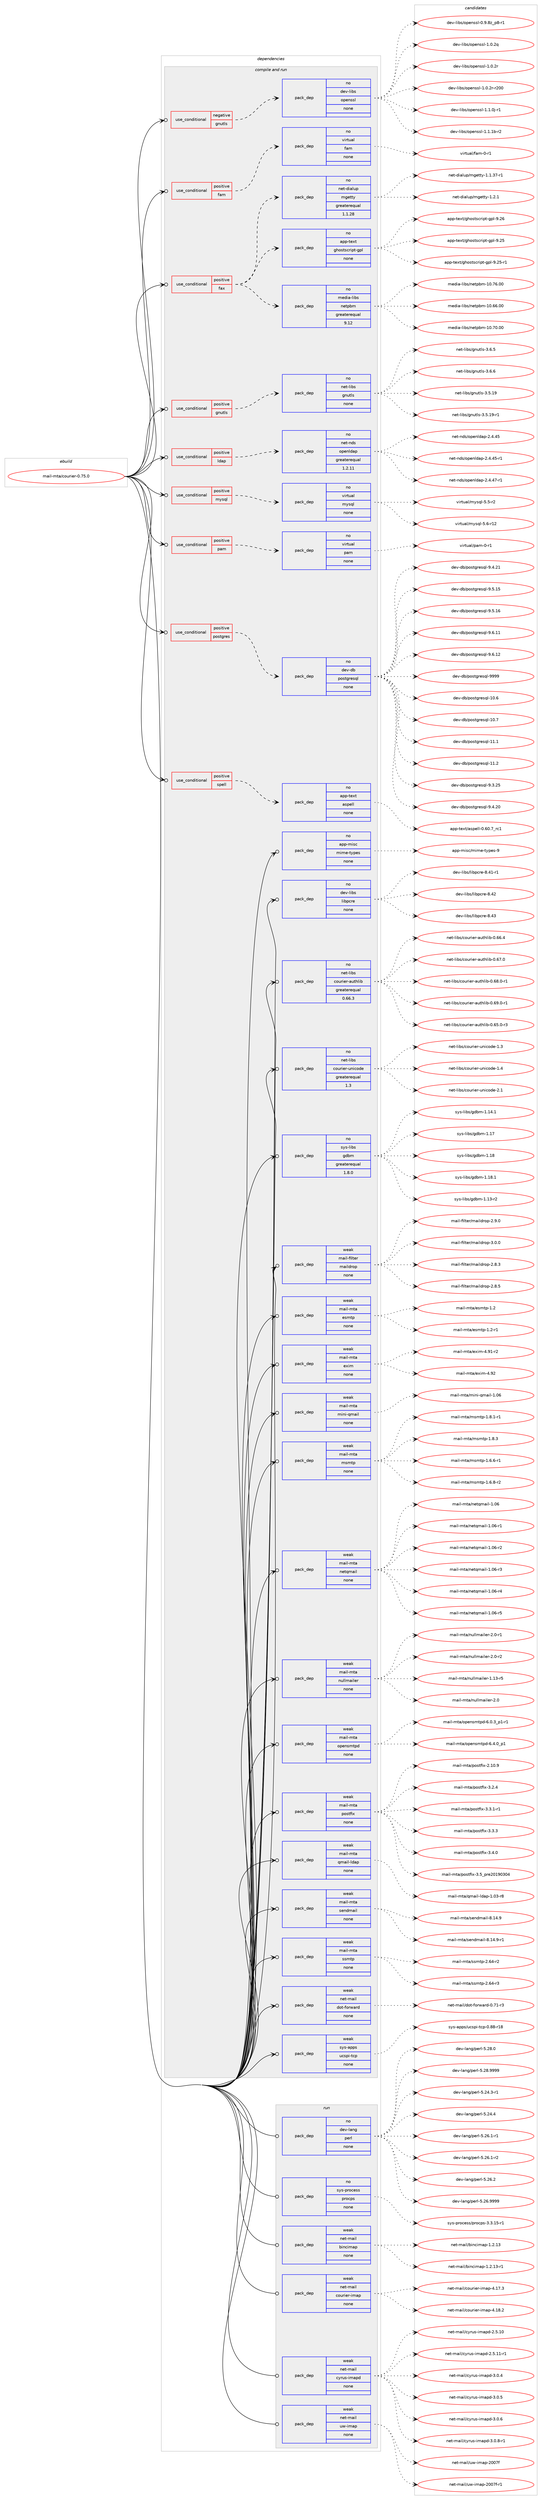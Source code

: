 digraph prolog {

# *************
# Graph options
# *************

newrank=true;
concentrate=true;
compound=true;
graph [rankdir=LR,fontname=Helvetica,fontsize=10,ranksep=1.5];#, ranksep=2.5, nodesep=0.2];
edge  [arrowhead=vee];
node  [fontname=Helvetica,fontsize=10];

# **********
# The ebuild
# **********

subgraph cluster_leftcol {
color=gray;
rank=same;
label=<<i>ebuild</i>>;
id [label="mail-mta/courier-0.75.0", color=red, width=4, href="../mail-mta/courier-0.75.0.svg"];
}

# ****************
# The dependencies
# ****************

subgraph cluster_midcol {
color=gray;
label=<<i>dependencies</i>>;
subgraph cluster_compile {
fillcolor="#eeeeee";
style=filled;
label=<<i>compile</i>>;
}
subgraph cluster_compileandrun {
fillcolor="#eeeeee";
style=filled;
label=<<i>compile and run</i>>;
subgraph cond431149 {
dependency1596479 [label=<<TABLE BORDER="0" CELLBORDER="1" CELLSPACING="0" CELLPADDING="4"><TR><TD ROWSPAN="3" CELLPADDING="10">use_conditional</TD></TR><TR><TD>negative</TD></TR><TR><TD>gnutls</TD></TR></TABLE>>, shape=none, color=red];
subgraph pack1140202 {
dependency1596480 [label=<<TABLE BORDER="0" CELLBORDER="1" CELLSPACING="0" CELLPADDING="4" WIDTH="220"><TR><TD ROWSPAN="6" CELLPADDING="30">pack_dep</TD></TR><TR><TD WIDTH="110">no</TD></TR><TR><TD>dev-libs</TD></TR><TR><TD>openssl</TD></TR><TR><TD>none</TD></TR><TR><TD></TD></TR></TABLE>>, shape=none, color=blue];
}
dependency1596479:e -> dependency1596480:w [weight=20,style="dashed",arrowhead="vee"];
}
id:e -> dependency1596479:w [weight=20,style="solid",arrowhead="odotvee"];
subgraph cond431150 {
dependency1596481 [label=<<TABLE BORDER="0" CELLBORDER="1" CELLSPACING="0" CELLPADDING="4"><TR><TD ROWSPAN="3" CELLPADDING="10">use_conditional</TD></TR><TR><TD>positive</TD></TR><TR><TD>fam</TD></TR></TABLE>>, shape=none, color=red];
subgraph pack1140203 {
dependency1596482 [label=<<TABLE BORDER="0" CELLBORDER="1" CELLSPACING="0" CELLPADDING="4" WIDTH="220"><TR><TD ROWSPAN="6" CELLPADDING="30">pack_dep</TD></TR><TR><TD WIDTH="110">no</TD></TR><TR><TD>virtual</TD></TR><TR><TD>fam</TD></TR><TR><TD>none</TD></TR><TR><TD></TD></TR></TABLE>>, shape=none, color=blue];
}
dependency1596481:e -> dependency1596482:w [weight=20,style="dashed",arrowhead="vee"];
}
id:e -> dependency1596481:w [weight=20,style="solid",arrowhead="odotvee"];
subgraph cond431151 {
dependency1596483 [label=<<TABLE BORDER="0" CELLBORDER="1" CELLSPACING="0" CELLPADDING="4"><TR><TD ROWSPAN="3" CELLPADDING="10">use_conditional</TD></TR><TR><TD>positive</TD></TR><TR><TD>fax</TD></TR></TABLE>>, shape=none, color=red];
subgraph pack1140204 {
dependency1596484 [label=<<TABLE BORDER="0" CELLBORDER="1" CELLSPACING="0" CELLPADDING="4" WIDTH="220"><TR><TD ROWSPAN="6" CELLPADDING="30">pack_dep</TD></TR><TR><TD WIDTH="110">no</TD></TR><TR><TD>media-libs</TD></TR><TR><TD>netpbm</TD></TR><TR><TD>greaterequal</TD></TR><TR><TD>9.12</TD></TR></TABLE>>, shape=none, color=blue];
}
dependency1596483:e -> dependency1596484:w [weight=20,style="dashed",arrowhead="vee"];
subgraph pack1140205 {
dependency1596485 [label=<<TABLE BORDER="0" CELLBORDER="1" CELLSPACING="0" CELLPADDING="4" WIDTH="220"><TR><TD ROWSPAN="6" CELLPADDING="30">pack_dep</TD></TR><TR><TD WIDTH="110">no</TD></TR><TR><TD>app-text</TD></TR><TR><TD>ghostscript-gpl</TD></TR><TR><TD>none</TD></TR><TR><TD></TD></TR></TABLE>>, shape=none, color=blue];
}
dependency1596483:e -> dependency1596485:w [weight=20,style="dashed",arrowhead="vee"];
subgraph pack1140206 {
dependency1596486 [label=<<TABLE BORDER="0" CELLBORDER="1" CELLSPACING="0" CELLPADDING="4" WIDTH="220"><TR><TD ROWSPAN="6" CELLPADDING="30">pack_dep</TD></TR><TR><TD WIDTH="110">no</TD></TR><TR><TD>net-dialup</TD></TR><TR><TD>mgetty</TD></TR><TR><TD>greaterequal</TD></TR><TR><TD>1.1.28</TD></TR></TABLE>>, shape=none, color=blue];
}
dependency1596483:e -> dependency1596486:w [weight=20,style="dashed",arrowhead="vee"];
}
id:e -> dependency1596483:w [weight=20,style="solid",arrowhead="odotvee"];
subgraph cond431152 {
dependency1596487 [label=<<TABLE BORDER="0" CELLBORDER="1" CELLSPACING="0" CELLPADDING="4"><TR><TD ROWSPAN="3" CELLPADDING="10">use_conditional</TD></TR><TR><TD>positive</TD></TR><TR><TD>gnutls</TD></TR></TABLE>>, shape=none, color=red];
subgraph pack1140207 {
dependency1596488 [label=<<TABLE BORDER="0" CELLBORDER="1" CELLSPACING="0" CELLPADDING="4" WIDTH="220"><TR><TD ROWSPAN="6" CELLPADDING="30">pack_dep</TD></TR><TR><TD WIDTH="110">no</TD></TR><TR><TD>net-libs</TD></TR><TR><TD>gnutls</TD></TR><TR><TD>none</TD></TR><TR><TD></TD></TR></TABLE>>, shape=none, color=blue];
}
dependency1596487:e -> dependency1596488:w [weight=20,style="dashed",arrowhead="vee"];
}
id:e -> dependency1596487:w [weight=20,style="solid",arrowhead="odotvee"];
subgraph cond431153 {
dependency1596489 [label=<<TABLE BORDER="0" CELLBORDER="1" CELLSPACING="0" CELLPADDING="4"><TR><TD ROWSPAN="3" CELLPADDING="10">use_conditional</TD></TR><TR><TD>positive</TD></TR><TR><TD>ldap</TD></TR></TABLE>>, shape=none, color=red];
subgraph pack1140208 {
dependency1596490 [label=<<TABLE BORDER="0" CELLBORDER="1" CELLSPACING="0" CELLPADDING="4" WIDTH="220"><TR><TD ROWSPAN="6" CELLPADDING="30">pack_dep</TD></TR><TR><TD WIDTH="110">no</TD></TR><TR><TD>net-nds</TD></TR><TR><TD>openldap</TD></TR><TR><TD>greaterequal</TD></TR><TR><TD>1.2.11</TD></TR></TABLE>>, shape=none, color=blue];
}
dependency1596489:e -> dependency1596490:w [weight=20,style="dashed",arrowhead="vee"];
}
id:e -> dependency1596489:w [weight=20,style="solid",arrowhead="odotvee"];
subgraph cond431154 {
dependency1596491 [label=<<TABLE BORDER="0" CELLBORDER="1" CELLSPACING="0" CELLPADDING="4"><TR><TD ROWSPAN="3" CELLPADDING="10">use_conditional</TD></TR><TR><TD>positive</TD></TR><TR><TD>mysql</TD></TR></TABLE>>, shape=none, color=red];
subgraph pack1140209 {
dependency1596492 [label=<<TABLE BORDER="0" CELLBORDER="1" CELLSPACING="0" CELLPADDING="4" WIDTH="220"><TR><TD ROWSPAN="6" CELLPADDING="30">pack_dep</TD></TR><TR><TD WIDTH="110">no</TD></TR><TR><TD>virtual</TD></TR><TR><TD>mysql</TD></TR><TR><TD>none</TD></TR><TR><TD></TD></TR></TABLE>>, shape=none, color=blue];
}
dependency1596491:e -> dependency1596492:w [weight=20,style="dashed",arrowhead="vee"];
}
id:e -> dependency1596491:w [weight=20,style="solid",arrowhead="odotvee"];
subgraph cond431155 {
dependency1596493 [label=<<TABLE BORDER="0" CELLBORDER="1" CELLSPACING="0" CELLPADDING="4"><TR><TD ROWSPAN="3" CELLPADDING="10">use_conditional</TD></TR><TR><TD>positive</TD></TR><TR><TD>pam</TD></TR></TABLE>>, shape=none, color=red];
subgraph pack1140210 {
dependency1596494 [label=<<TABLE BORDER="0" CELLBORDER="1" CELLSPACING="0" CELLPADDING="4" WIDTH="220"><TR><TD ROWSPAN="6" CELLPADDING="30">pack_dep</TD></TR><TR><TD WIDTH="110">no</TD></TR><TR><TD>virtual</TD></TR><TR><TD>pam</TD></TR><TR><TD>none</TD></TR><TR><TD></TD></TR></TABLE>>, shape=none, color=blue];
}
dependency1596493:e -> dependency1596494:w [weight=20,style="dashed",arrowhead="vee"];
}
id:e -> dependency1596493:w [weight=20,style="solid",arrowhead="odotvee"];
subgraph cond431156 {
dependency1596495 [label=<<TABLE BORDER="0" CELLBORDER="1" CELLSPACING="0" CELLPADDING="4"><TR><TD ROWSPAN="3" CELLPADDING="10">use_conditional</TD></TR><TR><TD>positive</TD></TR><TR><TD>postgres</TD></TR></TABLE>>, shape=none, color=red];
subgraph pack1140211 {
dependency1596496 [label=<<TABLE BORDER="0" CELLBORDER="1" CELLSPACING="0" CELLPADDING="4" WIDTH="220"><TR><TD ROWSPAN="6" CELLPADDING="30">pack_dep</TD></TR><TR><TD WIDTH="110">no</TD></TR><TR><TD>dev-db</TD></TR><TR><TD>postgresql</TD></TR><TR><TD>none</TD></TR><TR><TD></TD></TR></TABLE>>, shape=none, color=blue];
}
dependency1596495:e -> dependency1596496:w [weight=20,style="dashed",arrowhead="vee"];
}
id:e -> dependency1596495:w [weight=20,style="solid",arrowhead="odotvee"];
subgraph cond431157 {
dependency1596497 [label=<<TABLE BORDER="0" CELLBORDER="1" CELLSPACING="0" CELLPADDING="4"><TR><TD ROWSPAN="3" CELLPADDING="10">use_conditional</TD></TR><TR><TD>positive</TD></TR><TR><TD>spell</TD></TR></TABLE>>, shape=none, color=red];
subgraph pack1140212 {
dependency1596498 [label=<<TABLE BORDER="0" CELLBORDER="1" CELLSPACING="0" CELLPADDING="4" WIDTH="220"><TR><TD ROWSPAN="6" CELLPADDING="30">pack_dep</TD></TR><TR><TD WIDTH="110">no</TD></TR><TR><TD>app-text</TD></TR><TR><TD>aspell</TD></TR><TR><TD>none</TD></TR><TR><TD></TD></TR></TABLE>>, shape=none, color=blue];
}
dependency1596497:e -> dependency1596498:w [weight=20,style="dashed",arrowhead="vee"];
}
id:e -> dependency1596497:w [weight=20,style="solid",arrowhead="odotvee"];
subgraph pack1140213 {
dependency1596499 [label=<<TABLE BORDER="0" CELLBORDER="1" CELLSPACING="0" CELLPADDING="4" WIDTH="220"><TR><TD ROWSPAN="6" CELLPADDING="30">pack_dep</TD></TR><TR><TD WIDTH="110">no</TD></TR><TR><TD>app-misc</TD></TR><TR><TD>mime-types</TD></TR><TR><TD>none</TD></TR><TR><TD></TD></TR></TABLE>>, shape=none, color=blue];
}
id:e -> dependency1596499:w [weight=20,style="solid",arrowhead="odotvee"];
subgraph pack1140214 {
dependency1596500 [label=<<TABLE BORDER="0" CELLBORDER="1" CELLSPACING="0" CELLPADDING="4" WIDTH="220"><TR><TD ROWSPAN="6" CELLPADDING="30">pack_dep</TD></TR><TR><TD WIDTH="110">no</TD></TR><TR><TD>dev-libs</TD></TR><TR><TD>libpcre</TD></TR><TR><TD>none</TD></TR><TR><TD></TD></TR></TABLE>>, shape=none, color=blue];
}
id:e -> dependency1596500:w [weight=20,style="solid",arrowhead="odotvee"];
subgraph pack1140215 {
dependency1596501 [label=<<TABLE BORDER="0" CELLBORDER="1" CELLSPACING="0" CELLPADDING="4" WIDTH="220"><TR><TD ROWSPAN="6" CELLPADDING="30">pack_dep</TD></TR><TR><TD WIDTH="110">no</TD></TR><TR><TD>net-libs</TD></TR><TR><TD>courier-authlib</TD></TR><TR><TD>greaterequal</TD></TR><TR><TD>0.66.3</TD></TR></TABLE>>, shape=none, color=blue];
}
id:e -> dependency1596501:w [weight=20,style="solid",arrowhead="odotvee"];
subgraph pack1140216 {
dependency1596502 [label=<<TABLE BORDER="0" CELLBORDER="1" CELLSPACING="0" CELLPADDING="4" WIDTH="220"><TR><TD ROWSPAN="6" CELLPADDING="30">pack_dep</TD></TR><TR><TD WIDTH="110">no</TD></TR><TR><TD>net-libs</TD></TR><TR><TD>courier-unicode</TD></TR><TR><TD>greaterequal</TD></TR><TR><TD>1.3</TD></TR></TABLE>>, shape=none, color=blue];
}
id:e -> dependency1596502:w [weight=20,style="solid",arrowhead="odotvee"];
subgraph pack1140217 {
dependency1596503 [label=<<TABLE BORDER="0" CELLBORDER="1" CELLSPACING="0" CELLPADDING="4" WIDTH="220"><TR><TD ROWSPAN="6" CELLPADDING="30">pack_dep</TD></TR><TR><TD WIDTH="110">no</TD></TR><TR><TD>sys-libs</TD></TR><TR><TD>gdbm</TD></TR><TR><TD>greaterequal</TD></TR><TR><TD>1.8.0</TD></TR></TABLE>>, shape=none, color=blue];
}
id:e -> dependency1596503:w [weight=20,style="solid",arrowhead="odotvee"];
subgraph pack1140218 {
dependency1596504 [label=<<TABLE BORDER="0" CELLBORDER="1" CELLSPACING="0" CELLPADDING="4" WIDTH="220"><TR><TD ROWSPAN="6" CELLPADDING="30">pack_dep</TD></TR><TR><TD WIDTH="110">weak</TD></TR><TR><TD>mail-filter</TD></TR><TR><TD>maildrop</TD></TR><TR><TD>none</TD></TR><TR><TD></TD></TR></TABLE>>, shape=none, color=blue];
}
id:e -> dependency1596504:w [weight=20,style="solid",arrowhead="odotvee"];
subgraph pack1140219 {
dependency1596505 [label=<<TABLE BORDER="0" CELLBORDER="1" CELLSPACING="0" CELLPADDING="4" WIDTH="220"><TR><TD ROWSPAN="6" CELLPADDING="30">pack_dep</TD></TR><TR><TD WIDTH="110">weak</TD></TR><TR><TD>mail-mta</TD></TR><TR><TD>esmtp</TD></TR><TR><TD>none</TD></TR><TR><TD></TD></TR></TABLE>>, shape=none, color=blue];
}
id:e -> dependency1596505:w [weight=20,style="solid",arrowhead="odotvee"];
subgraph pack1140220 {
dependency1596506 [label=<<TABLE BORDER="0" CELLBORDER="1" CELLSPACING="0" CELLPADDING="4" WIDTH="220"><TR><TD ROWSPAN="6" CELLPADDING="30">pack_dep</TD></TR><TR><TD WIDTH="110">weak</TD></TR><TR><TD>mail-mta</TD></TR><TR><TD>exim</TD></TR><TR><TD>none</TD></TR><TR><TD></TD></TR></TABLE>>, shape=none, color=blue];
}
id:e -> dependency1596506:w [weight=20,style="solid",arrowhead="odotvee"];
subgraph pack1140221 {
dependency1596507 [label=<<TABLE BORDER="0" CELLBORDER="1" CELLSPACING="0" CELLPADDING="4" WIDTH="220"><TR><TD ROWSPAN="6" CELLPADDING="30">pack_dep</TD></TR><TR><TD WIDTH="110">weak</TD></TR><TR><TD>mail-mta</TD></TR><TR><TD>mini-qmail</TD></TR><TR><TD>none</TD></TR><TR><TD></TD></TR></TABLE>>, shape=none, color=blue];
}
id:e -> dependency1596507:w [weight=20,style="solid",arrowhead="odotvee"];
subgraph pack1140222 {
dependency1596508 [label=<<TABLE BORDER="0" CELLBORDER="1" CELLSPACING="0" CELLPADDING="4" WIDTH="220"><TR><TD ROWSPAN="6" CELLPADDING="30">pack_dep</TD></TR><TR><TD WIDTH="110">weak</TD></TR><TR><TD>mail-mta</TD></TR><TR><TD>msmtp</TD></TR><TR><TD>none</TD></TR><TR><TD></TD></TR></TABLE>>, shape=none, color=blue];
}
id:e -> dependency1596508:w [weight=20,style="solid",arrowhead="odotvee"];
subgraph pack1140223 {
dependency1596509 [label=<<TABLE BORDER="0" CELLBORDER="1" CELLSPACING="0" CELLPADDING="4" WIDTH="220"><TR><TD ROWSPAN="6" CELLPADDING="30">pack_dep</TD></TR><TR><TD WIDTH="110">weak</TD></TR><TR><TD>mail-mta</TD></TR><TR><TD>netqmail</TD></TR><TR><TD>none</TD></TR><TR><TD></TD></TR></TABLE>>, shape=none, color=blue];
}
id:e -> dependency1596509:w [weight=20,style="solid",arrowhead="odotvee"];
subgraph pack1140224 {
dependency1596510 [label=<<TABLE BORDER="0" CELLBORDER="1" CELLSPACING="0" CELLPADDING="4" WIDTH="220"><TR><TD ROWSPAN="6" CELLPADDING="30">pack_dep</TD></TR><TR><TD WIDTH="110">weak</TD></TR><TR><TD>mail-mta</TD></TR><TR><TD>nullmailer</TD></TR><TR><TD>none</TD></TR><TR><TD></TD></TR></TABLE>>, shape=none, color=blue];
}
id:e -> dependency1596510:w [weight=20,style="solid",arrowhead="odotvee"];
subgraph pack1140225 {
dependency1596511 [label=<<TABLE BORDER="0" CELLBORDER="1" CELLSPACING="0" CELLPADDING="4" WIDTH="220"><TR><TD ROWSPAN="6" CELLPADDING="30">pack_dep</TD></TR><TR><TD WIDTH="110">weak</TD></TR><TR><TD>mail-mta</TD></TR><TR><TD>opensmtpd</TD></TR><TR><TD>none</TD></TR><TR><TD></TD></TR></TABLE>>, shape=none, color=blue];
}
id:e -> dependency1596511:w [weight=20,style="solid",arrowhead="odotvee"];
subgraph pack1140226 {
dependency1596512 [label=<<TABLE BORDER="0" CELLBORDER="1" CELLSPACING="0" CELLPADDING="4" WIDTH="220"><TR><TD ROWSPAN="6" CELLPADDING="30">pack_dep</TD></TR><TR><TD WIDTH="110">weak</TD></TR><TR><TD>mail-mta</TD></TR><TR><TD>postfix</TD></TR><TR><TD>none</TD></TR><TR><TD></TD></TR></TABLE>>, shape=none, color=blue];
}
id:e -> dependency1596512:w [weight=20,style="solid",arrowhead="odotvee"];
subgraph pack1140227 {
dependency1596513 [label=<<TABLE BORDER="0" CELLBORDER="1" CELLSPACING="0" CELLPADDING="4" WIDTH="220"><TR><TD ROWSPAN="6" CELLPADDING="30">pack_dep</TD></TR><TR><TD WIDTH="110">weak</TD></TR><TR><TD>mail-mta</TD></TR><TR><TD>qmail-ldap</TD></TR><TR><TD>none</TD></TR><TR><TD></TD></TR></TABLE>>, shape=none, color=blue];
}
id:e -> dependency1596513:w [weight=20,style="solid",arrowhead="odotvee"];
subgraph pack1140228 {
dependency1596514 [label=<<TABLE BORDER="0" CELLBORDER="1" CELLSPACING="0" CELLPADDING="4" WIDTH="220"><TR><TD ROWSPAN="6" CELLPADDING="30">pack_dep</TD></TR><TR><TD WIDTH="110">weak</TD></TR><TR><TD>mail-mta</TD></TR><TR><TD>sendmail</TD></TR><TR><TD>none</TD></TR><TR><TD></TD></TR></TABLE>>, shape=none, color=blue];
}
id:e -> dependency1596514:w [weight=20,style="solid",arrowhead="odotvee"];
subgraph pack1140229 {
dependency1596515 [label=<<TABLE BORDER="0" CELLBORDER="1" CELLSPACING="0" CELLPADDING="4" WIDTH="220"><TR><TD ROWSPAN="6" CELLPADDING="30">pack_dep</TD></TR><TR><TD WIDTH="110">weak</TD></TR><TR><TD>mail-mta</TD></TR><TR><TD>ssmtp</TD></TR><TR><TD>none</TD></TR><TR><TD></TD></TR></TABLE>>, shape=none, color=blue];
}
id:e -> dependency1596515:w [weight=20,style="solid",arrowhead="odotvee"];
subgraph pack1140230 {
dependency1596516 [label=<<TABLE BORDER="0" CELLBORDER="1" CELLSPACING="0" CELLPADDING="4" WIDTH="220"><TR><TD ROWSPAN="6" CELLPADDING="30">pack_dep</TD></TR><TR><TD WIDTH="110">weak</TD></TR><TR><TD>net-mail</TD></TR><TR><TD>dot-forward</TD></TR><TR><TD>none</TD></TR><TR><TD></TD></TR></TABLE>>, shape=none, color=blue];
}
id:e -> dependency1596516:w [weight=20,style="solid",arrowhead="odotvee"];
subgraph pack1140231 {
dependency1596517 [label=<<TABLE BORDER="0" CELLBORDER="1" CELLSPACING="0" CELLPADDING="4" WIDTH="220"><TR><TD ROWSPAN="6" CELLPADDING="30">pack_dep</TD></TR><TR><TD WIDTH="110">weak</TD></TR><TR><TD>sys-apps</TD></TR><TR><TD>ucspi-tcp</TD></TR><TR><TD>none</TD></TR><TR><TD></TD></TR></TABLE>>, shape=none, color=blue];
}
id:e -> dependency1596517:w [weight=20,style="solid",arrowhead="odotvee"];
}
subgraph cluster_run {
fillcolor="#eeeeee";
style=filled;
label=<<i>run</i>>;
subgraph pack1140232 {
dependency1596518 [label=<<TABLE BORDER="0" CELLBORDER="1" CELLSPACING="0" CELLPADDING="4" WIDTH="220"><TR><TD ROWSPAN="6" CELLPADDING="30">pack_dep</TD></TR><TR><TD WIDTH="110">no</TD></TR><TR><TD>dev-lang</TD></TR><TR><TD>perl</TD></TR><TR><TD>none</TD></TR><TR><TD></TD></TR></TABLE>>, shape=none, color=blue];
}
id:e -> dependency1596518:w [weight=20,style="solid",arrowhead="odot"];
subgraph pack1140233 {
dependency1596519 [label=<<TABLE BORDER="0" CELLBORDER="1" CELLSPACING="0" CELLPADDING="4" WIDTH="220"><TR><TD ROWSPAN="6" CELLPADDING="30">pack_dep</TD></TR><TR><TD WIDTH="110">no</TD></TR><TR><TD>sys-process</TD></TR><TR><TD>procps</TD></TR><TR><TD>none</TD></TR><TR><TD></TD></TR></TABLE>>, shape=none, color=blue];
}
id:e -> dependency1596519:w [weight=20,style="solid",arrowhead="odot"];
subgraph pack1140234 {
dependency1596520 [label=<<TABLE BORDER="0" CELLBORDER="1" CELLSPACING="0" CELLPADDING="4" WIDTH="220"><TR><TD ROWSPAN="6" CELLPADDING="30">pack_dep</TD></TR><TR><TD WIDTH="110">weak</TD></TR><TR><TD>net-mail</TD></TR><TR><TD>bincimap</TD></TR><TR><TD>none</TD></TR><TR><TD></TD></TR></TABLE>>, shape=none, color=blue];
}
id:e -> dependency1596520:w [weight=20,style="solid",arrowhead="odot"];
subgraph pack1140235 {
dependency1596521 [label=<<TABLE BORDER="0" CELLBORDER="1" CELLSPACING="0" CELLPADDING="4" WIDTH="220"><TR><TD ROWSPAN="6" CELLPADDING="30">pack_dep</TD></TR><TR><TD WIDTH="110">weak</TD></TR><TR><TD>net-mail</TD></TR><TR><TD>courier-imap</TD></TR><TR><TD>none</TD></TR><TR><TD></TD></TR></TABLE>>, shape=none, color=blue];
}
id:e -> dependency1596521:w [weight=20,style="solid",arrowhead="odot"];
subgraph pack1140236 {
dependency1596522 [label=<<TABLE BORDER="0" CELLBORDER="1" CELLSPACING="0" CELLPADDING="4" WIDTH="220"><TR><TD ROWSPAN="6" CELLPADDING="30">pack_dep</TD></TR><TR><TD WIDTH="110">weak</TD></TR><TR><TD>net-mail</TD></TR><TR><TD>cyrus-imapd</TD></TR><TR><TD>none</TD></TR><TR><TD></TD></TR></TABLE>>, shape=none, color=blue];
}
id:e -> dependency1596522:w [weight=20,style="solid",arrowhead="odot"];
subgraph pack1140237 {
dependency1596523 [label=<<TABLE BORDER="0" CELLBORDER="1" CELLSPACING="0" CELLPADDING="4" WIDTH="220"><TR><TD ROWSPAN="6" CELLPADDING="30">pack_dep</TD></TR><TR><TD WIDTH="110">weak</TD></TR><TR><TD>net-mail</TD></TR><TR><TD>uw-imap</TD></TR><TR><TD>none</TD></TR><TR><TD></TD></TR></TABLE>>, shape=none, color=blue];
}
id:e -> dependency1596523:w [weight=20,style="solid",arrowhead="odot"];
}
}

# **************
# The candidates
# **************

subgraph cluster_choices {
rank=same;
color=gray;
label=<<i>candidates</i>>;

subgraph choice1140202 {
color=black;
nodesep=1;
choice10010111845108105981154711111210111011511510845484657465612295112564511449 [label="dev-libs/openssl-0.9.8z_p8-r1", color=red, width=4,href="../dev-libs/openssl-0.9.8z_p8-r1.svg"];
choice100101118451081059811547111112101110115115108454946484650113 [label="dev-libs/openssl-1.0.2q", color=red, width=4,href="../dev-libs/openssl-1.0.2q.svg"];
choice100101118451081059811547111112101110115115108454946484650114 [label="dev-libs/openssl-1.0.2r", color=red, width=4,href="../dev-libs/openssl-1.0.2r.svg"];
choice10010111845108105981154711111210111011511510845494648465011445114504848 [label="dev-libs/openssl-1.0.2r-r200", color=red, width=4,href="../dev-libs/openssl-1.0.2r-r200.svg"];
choice1001011184510810598115471111121011101151151084549464946481064511449 [label="dev-libs/openssl-1.1.0j-r1", color=red, width=4,href="../dev-libs/openssl-1.1.0j-r1.svg"];
choice100101118451081059811547111112101110115115108454946494649984511450 [label="dev-libs/openssl-1.1.1b-r2", color=red, width=4,href="../dev-libs/openssl-1.1.1b-r2.svg"];
dependency1596480:e -> choice10010111845108105981154711111210111011511510845484657465612295112564511449:w [style=dotted,weight="100"];
dependency1596480:e -> choice100101118451081059811547111112101110115115108454946484650113:w [style=dotted,weight="100"];
dependency1596480:e -> choice100101118451081059811547111112101110115115108454946484650114:w [style=dotted,weight="100"];
dependency1596480:e -> choice10010111845108105981154711111210111011511510845494648465011445114504848:w [style=dotted,weight="100"];
dependency1596480:e -> choice1001011184510810598115471111121011101151151084549464946481064511449:w [style=dotted,weight="100"];
dependency1596480:e -> choice100101118451081059811547111112101110115115108454946494649984511450:w [style=dotted,weight="100"];
}
subgraph choice1140203 {
color=black;
nodesep=1;
choice11810511411611797108471029710945484511449 [label="virtual/fam-0-r1", color=red, width=4,href="../virtual/fam-0-r1.svg"];
dependency1596482:e -> choice11810511411611797108471029710945484511449:w [style=dotted,weight="100"];
}
subgraph choice1140204 {
color=black;
nodesep=1;
choice1091011001059745108105981154711010111611298109454948465454464848 [label="media-libs/netpbm-10.66.00", color=red, width=4,href="../media-libs/netpbm-10.66.00.svg"];
choice1091011001059745108105981154711010111611298109454948465548464848 [label="media-libs/netpbm-10.70.00", color=red, width=4,href="../media-libs/netpbm-10.70.00.svg"];
choice1091011001059745108105981154711010111611298109454948465554464848 [label="media-libs/netpbm-10.76.00", color=red, width=4,href="../media-libs/netpbm-10.76.00.svg"];
dependency1596484:e -> choice1091011001059745108105981154711010111611298109454948465454464848:w [style=dotted,weight="100"];
dependency1596484:e -> choice1091011001059745108105981154711010111611298109454948465548464848:w [style=dotted,weight="100"];
dependency1596484:e -> choice1091011001059745108105981154711010111611298109454948465554464848:w [style=dotted,weight="100"];
}
subgraph choice1140205 {
color=black;
nodesep=1;
choice97112112451161011201164710310411111511611599114105112116451031121084557465053 [label="app-text/ghostscript-gpl-9.25", color=red, width=4,href="../app-text/ghostscript-gpl-9.25.svg"];
choice971121124511610112011647103104111115116115991141051121164510311210845574650534511449 [label="app-text/ghostscript-gpl-9.25-r1", color=red, width=4,href="../app-text/ghostscript-gpl-9.25-r1.svg"];
choice97112112451161011201164710310411111511611599114105112116451031121084557465054 [label="app-text/ghostscript-gpl-9.26", color=red, width=4,href="../app-text/ghostscript-gpl-9.26.svg"];
dependency1596485:e -> choice97112112451161011201164710310411111511611599114105112116451031121084557465053:w [style=dotted,weight="100"];
dependency1596485:e -> choice971121124511610112011647103104111115116115991141051121164510311210845574650534511449:w [style=dotted,weight="100"];
dependency1596485:e -> choice97112112451161011201164710310411111511611599114105112116451031121084557465054:w [style=dotted,weight="100"];
}
subgraph choice1140206 {
color=black;
nodesep=1;
choice110101116451001059710811711247109103101116116121454946494651554511449 [label="net-dialup/mgetty-1.1.37-r1", color=red, width=4,href="../net-dialup/mgetty-1.1.37-r1.svg"];
choice110101116451001059710811711247109103101116116121454946504649 [label="net-dialup/mgetty-1.2.1", color=red, width=4,href="../net-dialup/mgetty-1.2.1.svg"];
dependency1596486:e -> choice110101116451001059710811711247109103101116116121454946494651554511449:w [style=dotted,weight="100"];
dependency1596486:e -> choice110101116451001059710811711247109103101116116121454946504649:w [style=dotted,weight="100"];
}
subgraph choice1140207 {
color=black;
nodesep=1;
choice11010111645108105981154710311011711610811545514653464957 [label="net-libs/gnutls-3.5.19", color=red, width=4,href="../net-libs/gnutls-3.5.19.svg"];
choice110101116451081059811547103110117116108115455146534649574511449 [label="net-libs/gnutls-3.5.19-r1", color=red, width=4,href="../net-libs/gnutls-3.5.19-r1.svg"];
choice110101116451081059811547103110117116108115455146544653 [label="net-libs/gnutls-3.6.5", color=red, width=4,href="../net-libs/gnutls-3.6.5.svg"];
choice110101116451081059811547103110117116108115455146544654 [label="net-libs/gnutls-3.6.6", color=red, width=4,href="../net-libs/gnutls-3.6.6.svg"];
dependency1596488:e -> choice11010111645108105981154710311011711610811545514653464957:w [style=dotted,weight="100"];
dependency1596488:e -> choice110101116451081059811547103110117116108115455146534649574511449:w [style=dotted,weight="100"];
dependency1596488:e -> choice110101116451081059811547103110117116108115455146544653:w [style=dotted,weight="100"];
dependency1596488:e -> choice110101116451081059811547103110117116108115455146544654:w [style=dotted,weight="100"];
}
subgraph choice1140208 {
color=black;
nodesep=1;
choice11010111645110100115471111121011101081009711245504652465253 [label="net-nds/openldap-2.4.45", color=red, width=4,href="../net-nds/openldap-2.4.45.svg"];
choice110101116451101001154711111210111010810097112455046524652534511449 [label="net-nds/openldap-2.4.45-r1", color=red, width=4,href="../net-nds/openldap-2.4.45-r1.svg"];
choice110101116451101001154711111210111010810097112455046524652554511449 [label="net-nds/openldap-2.4.47-r1", color=red, width=4,href="../net-nds/openldap-2.4.47-r1.svg"];
dependency1596490:e -> choice11010111645110100115471111121011101081009711245504652465253:w [style=dotted,weight="100"];
dependency1596490:e -> choice110101116451101001154711111210111010810097112455046524652534511449:w [style=dotted,weight="100"];
dependency1596490:e -> choice110101116451101001154711111210111010810097112455046524652554511449:w [style=dotted,weight="100"];
}
subgraph choice1140209 {
color=black;
nodesep=1;
choice1181051141161179710847109121115113108455346534511450 [label="virtual/mysql-5.5-r2", color=red, width=4,href="../virtual/mysql-5.5-r2.svg"];
choice118105114116117971084710912111511310845534654451144950 [label="virtual/mysql-5.6-r12", color=red, width=4,href="../virtual/mysql-5.6-r12.svg"];
dependency1596492:e -> choice1181051141161179710847109121115113108455346534511450:w [style=dotted,weight="100"];
dependency1596492:e -> choice118105114116117971084710912111511310845534654451144950:w [style=dotted,weight="100"];
}
subgraph choice1140210 {
color=black;
nodesep=1;
choice11810511411611797108471129710945484511449 [label="virtual/pam-0-r1", color=red, width=4,href="../virtual/pam-0-r1.svg"];
dependency1596494:e -> choice11810511411611797108471129710945484511449:w [style=dotted,weight="100"];
}
subgraph choice1140211 {
color=black;
nodesep=1;
choice1001011184510098471121111151161031141011151131084549484654 [label="dev-db/postgresql-10.6", color=red, width=4,href="../dev-db/postgresql-10.6.svg"];
choice1001011184510098471121111151161031141011151131084549484655 [label="dev-db/postgresql-10.7", color=red, width=4,href="../dev-db/postgresql-10.7.svg"];
choice1001011184510098471121111151161031141011151131084549494649 [label="dev-db/postgresql-11.1", color=red, width=4,href="../dev-db/postgresql-11.1.svg"];
choice1001011184510098471121111151161031141011151131084549494650 [label="dev-db/postgresql-11.2", color=red, width=4,href="../dev-db/postgresql-11.2.svg"];
choice10010111845100984711211111511610311410111511310845574651465053 [label="dev-db/postgresql-9.3.25", color=red, width=4,href="../dev-db/postgresql-9.3.25.svg"];
choice10010111845100984711211111511610311410111511310845574652465048 [label="dev-db/postgresql-9.4.20", color=red, width=4,href="../dev-db/postgresql-9.4.20.svg"];
choice10010111845100984711211111511610311410111511310845574652465049 [label="dev-db/postgresql-9.4.21", color=red, width=4,href="../dev-db/postgresql-9.4.21.svg"];
choice10010111845100984711211111511610311410111511310845574653464953 [label="dev-db/postgresql-9.5.15", color=red, width=4,href="../dev-db/postgresql-9.5.15.svg"];
choice10010111845100984711211111511610311410111511310845574653464954 [label="dev-db/postgresql-9.5.16", color=red, width=4,href="../dev-db/postgresql-9.5.16.svg"];
choice10010111845100984711211111511610311410111511310845574654464949 [label="dev-db/postgresql-9.6.11", color=red, width=4,href="../dev-db/postgresql-9.6.11.svg"];
choice10010111845100984711211111511610311410111511310845574654464950 [label="dev-db/postgresql-9.6.12", color=red, width=4,href="../dev-db/postgresql-9.6.12.svg"];
choice1001011184510098471121111151161031141011151131084557575757 [label="dev-db/postgresql-9999", color=red, width=4,href="../dev-db/postgresql-9999.svg"];
dependency1596496:e -> choice1001011184510098471121111151161031141011151131084549484654:w [style=dotted,weight="100"];
dependency1596496:e -> choice1001011184510098471121111151161031141011151131084549484655:w [style=dotted,weight="100"];
dependency1596496:e -> choice1001011184510098471121111151161031141011151131084549494649:w [style=dotted,weight="100"];
dependency1596496:e -> choice1001011184510098471121111151161031141011151131084549494650:w [style=dotted,weight="100"];
dependency1596496:e -> choice10010111845100984711211111511610311410111511310845574651465053:w [style=dotted,weight="100"];
dependency1596496:e -> choice10010111845100984711211111511610311410111511310845574652465048:w [style=dotted,weight="100"];
dependency1596496:e -> choice10010111845100984711211111511610311410111511310845574652465049:w [style=dotted,weight="100"];
dependency1596496:e -> choice10010111845100984711211111511610311410111511310845574653464953:w [style=dotted,weight="100"];
dependency1596496:e -> choice10010111845100984711211111511610311410111511310845574653464954:w [style=dotted,weight="100"];
dependency1596496:e -> choice10010111845100984711211111511610311410111511310845574654464949:w [style=dotted,weight="100"];
dependency1596496:e -> choice10010111845100984711211111511610311410111511310845574654464950:w [style=dotted,weight="100"];
dependency1596496:e -> choice1001011184510098471121111151161031141011151131084557575757:w [style=dotted,weight="100"];
}
subgraph choice1140212 {
color=black;
nodesep=1;
choice9711211245116101120116479711511210110810845484654484655951149949 [label="app-text/aspell-0.60.7_rc1", color=red, width=4,href="../app-text/aspell-0.60.7_rc1.svg"];
dependency1596498:e -> choice9711211245116101120116479711511210110810845484654484655951149949:w [style=dotted,weight="100"];
}
subgraph choice1140213 {
color=black;
nodesep=1;
choice97112112451091051159947109105109101451161211121011154557 [label="app-misc/mime-types-9", color=red, width=4,href="../app-misc/mime-types-9.svg"];
dependency1596499:e -> choice97112112451091051159947109105109101451161211121011154557:w [style=dotted,weight="100"];
}
subgraph choice1140214 {
color=black;
nodesep=1;
choice100101118451081059811547108105981129911410145564652494511449 [label="dev-libs/libpcre-8.41-r1", color=red, width=4,href="../dev-libs/libpcre-8.41-r1.svg"];
choice10010111845108105981154710810598112991141014556465250 [label="dev-libs/libpcre-8.42", color=red, width=4,href="../dev-libs/libpcre-8.42.svg"];
choice10010111845108105981154710810598112991141014556465251 [label="dev-libs/libpcre-8.43", color=red, width=4,href="../dev-libs/libpcre-8.43.svg"];
dependency1596500:e -> choice100101118451081059811547108105981129911410145564652494511449:w [style=dotted,weight="100"];
dependency1596500:e -> choice10010111845108105981154710810598112991141014556465250:w [style=dotted,weight="100"];
dependency1596500:e -> choice10010111845108105981154710810598112991141014556465251:w [style=dotted,weight="100"];
}
subgraph choice1140215 {
color=black;
nodesep=1;
choice11010111645108105981154799111117114105101114459711711610410810598454846545346484511451 [label="net-libs/courier-authlib-0.65.0-r3", color=red, width=4,href="../net-libs/courier-authlib-0.65.0-r3.svg"];
choice1101011164510810598115479911111711410510111445971171161041081059845484654544652 [label="net-libs/courier-authlib-0.66.4", color=red, width=4,href="../net-libs/courier-authlib-0.66.4.svg"];
choice1101011164510810598115479911111711410510111445971171161041081059845484654554648 [label="net-libs/courier-authlib-0.67.0", color=red, width=4,href="../net-libs/courier-authlib-0.67.0.svg"];
choice11010111645108105981154799111117114105101114459711711610410810598454846545646484511449 [label="net-libs/courier-authlib-0.68.0-r1", color=red, width=4,href="../net-libs/courier-authlib-0.68.0-r1.svg"];
choice11010111645108105981154799111117114105101114459711711610410810598454846545746484511449 [label="net-libs/courier-authlib-0.69.0-r1", color=red, width=4,href="../net-libs/courier-authlib-0.69.0-r1.svg"];
dependency1596501:e -> choice11010111645108105981154799111117114105101114459711711610410810598454846545346484511451:w [style=dotted,weight="100"];
dependency1596501:e -> choice1101011164510810598115479911111711410510111445971171161041081059845484654544652:w [style=dotted,weight="100"];
dependency1596501:e -> choice1101011164510810598115479911111711410510111445971171161041081059845484654554648:w [style=dotted,weight="100"];
dependency1596501:e -> choice11010111645108105981154799111117114105101114459711711610410810598454846545646484511449:w [style=dotted,weight="100"];
dependency1596501:e -> choice11010111645108105981154799111117114105101114459711711610410810598454846545746484511449:w [style=dotted,weight="100"];
}
subgraph choice1140216 {
color=black;
nodesep=1;
choice11010111645108105981154799111117114105101114451171101059911110010145494651 [label="net-libs/courier-unicode-1.3", color=red, width=4,href="../net-libs/courier-unicode-1.3.svg"];
choice11010111645108105981154799111117114105101114451171101059911110010145494652 [label="net-libs/courier-unicode-1.4", color=red, width=4,href="../net-libs/courier-unicode-1.4.svg"];
choice11010111645108105981154799111117114105101114451171101059911110010145504649 [label="net-libs/courier-unicode-2.1", color=red, width=4,href="../net-libs/courier-unicode-2.1.svg"];
dependency1596502:e -> choice11010111645108105981154799111117114105101114451171101059911110010145494651:w [style=dotted,weight="100"];
dependency1596502:e -> choice11010111645108105981154799111117114105101114451171101059911110010145494652:w [style=dotted,weight="100"];
dependency1596502:e -> choice11010111645108105981154799111117114105101114451171101059911110010145504649:w [style=dotted,weight="100"];
}
subgraph choice1140217 {
color=black;
nodesep=1;
choice1151211154510810598115471031009810945494649514511450 [label="sys-libs/gdbm-1.13-r2", color=red, width=4,href="../sys-libs/gdbm-1.13-r2.svg"];
choice1151211154510810598115471031009810945494649524649 [label="sys-libs/gdbm-1.14.1", color=red, width=4,href="../sys-libs/gdbm-1.14.1.svg"];
choice115121115451081059811547103100981094549464955 [label="sys-libs/gdbm-1.17", color=red, width=4,href="../sys-libs/gdbm-1.17.svg"];
choice115121115451081059811547103100981094549464956 [label="sys-libs/gdbm-1.18", color=red, width=4,href="../sys-libs/gdbm-1.18.svg"];
choice1151211154510810598115471031009810945494649564649 [label="sys-libs/gdbm-1.18.1", color=red, width=4,href="../sys-libs/gdbm-1.18.1.svg"];
dependency1596503:e -> choice1151211154510810598115471031009810945494649514511450:w [style=dotted,weight="100"];
dependency1596503:e -> choice1151211154510810598115471031009810945494649524649:w [style=dotted,weight="100"];
dependency1596503:e -> choice115121115451081059811547103100981094549464955:w [style=dotted,weight="100"];
dependency1596503:e -> choice115121115451081059811547103100981094549464956:w [style=dotted,weight="100"];
dependency1596503:e -> choice1151211154510810598115471031009810945494649564649:w [style=dotted,weight="100"];
}
subgraph choice1140218 {
color=black;
nodesep=1;
choice10997105108451021051081161011144710997105108100114111112455046564651 [label="mail-filter/maildrop-2.8.3", color=red, width=4,href="../mail-filter/maildrop-2.8.3.svg"];
choice10997105108451021051081161011144710997105108100114111112455046564653 [label="mail-filter/maildrop-2.8.5", color=red, width=4,href="../mail-filter/maildrop-2.8.5.svg"];
choice10997105108451021051081161011144710997105108100114111112455046574648 [label="mail-filter/maildrop-2.9.0", color=red, width=4,href="../mail-filter/maildrop-2.9.0.svg"];
choice10997105108451021051081161011144710997105108100114111112455146484648 [label="mail-filter/maildrop-3.0.0", color=red, width=4,href="../mail-filter/maildrop-3.0.0.svg"];
dependency1596504:e -> choice10997105108451021051081161011144710997105108100114111112455046564651:w [style=dotted,weight="100"];
dependency1596504:e -> choice10997105108451021051081161011144710997105108100114111112455046564653:w [style=dotted,weight="100"];
dependency1596504:e -> choice10997105108451021051081161011144710997105108100114111112455046574648:w [style=dotted,weight="100"];
dependency1596504:e -> choice10997105108451021051081161011144710997105108100114111112455146484648:w [style=dotted,weight="100"];
}
subgraph choice1140219 {
color=black;
nodesep=1;
choice1099710510845109116974710111510911611245494650 [label="mail-mta/esmtp-1.2", color=red, width=4,href="../mail-mta/esmtp-1.2.svg"];
choice10997105108451091169747101115109116112454946504511449 [label="mail-mta/esmtp-1.2-r1", color=red, width=4,href="../mail-mta/esmtp-1.2-r1.svg"];
dependency1596505:e -> choice1099710510845109116974710111510911611245494650:w [style=dotted,weight="100"];
dependency1596505:e -> choice10997105108451091169747101115109116112454946504511449:w [style=dotted,weight="100"];
}
subgraph choice1140220 {
color=black;
nodesep=1;
choice1099710510845109116974710112010510945524657494511450 [label="mail-mta/exim-4.91-r2", color=red, width=4,href="../mail-mta/exim-4.91-r2.svg"];
choice109971051084510911697471011201051094552465750 [label="mail-mta/exim-4.92", color=red, width=4,href="../mail-mta/exim-4.92.svg"];
dependency1596506:e -> choice1099710510845109116974710112010510945524657494511450:w [style=dotted,weight="100"];
dependency1596506:e -> choice109971051084510911697471011201051094552465750:w [style=dotted,weight="100"];
}
subgraph choice1140221 {
color=black;
nodesep=1;
choice1099710510845109116974710910511010545113109971051084549464854 [label="mail-mta/mini-qmail-1.06", color=red, width=4,href="../mail-mta/mini-qmail-1.06.svg"];
dependency1596507:e -> choice1099710510845109116974710910511010545113109971051084549464854:w [style=dotted,weight="100"];
}
subgraph choice1140222 {
color=black;
nodesep=1;
choice109971051084510911697471091151091161124549465446544511449 [label="mail-mta/msmtp-1.6.6-r1", color=red, width=4,href="../mail-mta/msmtp-1.6.6-r1.svg"];
choice109971051084510911697471091151091161124549465446564511450 [label="mail-mta/msmtp-1.6.8-r2", color=red, width=4,href="../mail-mta/msmtp-1.6.8-r2.svg"];
choice109971051084510911697471091151091161124549465646494511449 [label="mail-mta/msmtp-1.8.1-r1", color=red, width=4,href="../mail-mta/msmtp-1.8.1-r1.svg"];
choice10997105108451091169747109115109116112454946564651 [label="mail-mta/msmtp-1.8.3", color=red, width=4,href="../mail-mta/msmtp-1.8.3.svg"];
dependency1596508:e -> choice109971051084510911697471091151091161124549465446544511449:w [style=dotted,weight="100"];
dependency1596508:e -> choice109971051084510911697471091151091161124549465446564511450:w [style=dotted,weight="100"];
dependency1596508:e -> choice109971051084510911697471091151091161124549465646494511449:w [style=dotted,weight="100"];
dependency1596508:e -> choice10997105108451091169747109115109116112454946564651:w [style=dotted,weight="100"];
}
subgraph choice1140223 {
color=black;
nodesep=1;
choice10997105108451091169747110101116113109971051084549464854 [label="mail-mta/netqmail-1.06", color=red, width=4,href="../mail-mta/netqmail-1.06.svg"];
choice109971051084510911697471101011161131099710510845494648544511449 [label="mail-mta/netqmail-1.06-r1", color=red, width=4,href="../mail-mta/netqmail-1.06-r1.svg"];
choice109971051084510911697471101011161131099710510845494648544511450 [label="mail-mta/netqmail-1.06-r2", color=red, width=4,href="../mail-mta/netqmail-1.06-r2.svg"];
choice109971051084510911697471101011161131099710510845494648544511451 [label="mail-mta/netqmail-1.06-r3", color=red, width=4,href="../mail-mta/netqmail-1.06-r3.svg"];
choice109971051084510911697471101011161131099710510845494648544511452 [label="mail-mta/netqmail-1.06-r4", color=red, width=4,href="../mail-mta/netqmail-1.06-r4.svg"];
choice109971051084510911697471101011161131099710510845494648544511453 [label="mail-mta/netqmail-1.06-r5", color=red, width=4,href="../mail-mta/netqmail-1.06-r5.svg"];
dependency1596509:e -> choice10997105108451091169747110101116113109971051084549464854:w [style=dotted,weight="100"];
dependency1596509:e -> choice109971051084510911697471101011161131099710510845494648544511449:w [style=dotted,weight="100"];
dependency1596509:e -> choice109971051084510911697471101011161131099710510845494648544511450:w [style=dotted,weight="100"];
dependency1596509:e -> choice109971051084510911697471101011161131099710510845494648544511451:w [style=dotted,weight="100"];
dependency1596509:e -> choice109971051084510911697471101011161131099710510845494648544511452:w [style=dotted,weight="100"];
dependency1596509:e -> choice109971051084510911697471101011161131099710510845494648544511453:w [style=dotted,weight="100"];
}
subgraph choice1140224 {
color=black;
nodesep=1;
choice109971051084510911697471101171081081099710510810111445494649514511453 [label="mail-mta/nullmailer-1.13-r5", color=red, width=4,href="../mail-mta/nullmailer-1.13-r5.svg"];
choice109971051084510911697471101171081081099710510810111445504648 [label="mail-mta/nullmailer-2.0", color=red, width=4,href="../mail-mta/nullmailer-2.0.svg"];
choice1099710510845109116974711011710810810997105108101114455046484511449 [label="mail-mta/nullmailer-2.0-r1", color=red, width=4,href="../mail-mta/nullmailer-2.0-r1.svg"];
choice1099710510845109116974711011710810810997105108101114455046484511450 [label="mail-mta/nullmailer-2.0-r2", color=red, width=4,href="../mail-mta/nullmailer-2.0-r2.svg"];
dependency1596510:e -> choice109971051084510911697471101171081081099710510810111445494649514511453:w [style=dotted,weight="100"];
dependency1596510:e -> choice109971051084510911697471101171081081099710510810111445504648:w [style=dotted,weight="100"];
dependency1596510:e -> choice1099710510845109116974711011710810810997105108101114455046484511449:w [style=dotted,weight="100"];
dependency1596510:e -> choice1099710510845109116974711011710810810997105108101114455046484511450:w [style=dotted,weight="100"];
}
subgraph choice1140225 {
color=black;
nodesep=1;
choice1099710510845109116974711111210111011510911611210045544648465195112494511449 [label="mail-mta/opensmtpd-6.0.3_p1-r1", color=red, width=4,href="../mail-mta/opensmtpd-6.0.3_p1-r1.svg"];
choice109971051084510911697471111121011101151091161121004554465246489511249 [label="mail-mta/opensmtpd-6.4.0_p1", color=red, width=4,href="../mail-mta/opensmtpd-6.4.0_p1.svg"];
dependency1596511:e -> choice1099710510845109116974711111210111011510911611210045544648465195112494511449:w [style=dotted,weight="100"];
dependency1596511:e -> choice109971051084510911697471111121011101151091161121004554465246489511249:w [style=dotted,weight="100"];
}
subgraph choice1140226 {
color=black;
nodesep=1;
choice1099710510845109116974711211111511610210512045504649484657 [label="mail-mta/postfix-2.10.9", color=red, width=4,href="../mail-mta/postfix-2.10.9.svg"];
choice10997105108451091169747112111115116102105120455146504652 [label="mail-mta/postfix-3.2.4", color=red, width=4,href="../mail-mta/postfix-3.2.4.svg"];
choice109971051084510911697471121111151161021051204551465146494511449 [label="mail-mta/postfix-3.3.1-r1", color=red, width=4,href="../mail-mta/postfix-3.3.1-r1.svg"];
choice10997105108451091169747112111115116102105120455146514651 [label="mail-mta/postfix-3.3.3", color=red, width=4,href="../mail-mta/postfix-3.3.3.svg"];
choice10997105108451091169747112111115116102105120455146524648 [label="mail-mta/postfix-3.4.0", color=red, width=4,href="../mail-mta/postfix-3.4.0.svg"];
choice1099710510845109116974711211111511610210512045514653951121141015048495748514852 [label="mail-mta/postfix-3.5_pre20190304", color=red, width=4,href="../mail-mta/postfix-3.5_pre20190304.svg"];
dependency1596512:e -> choice1099710510845109116974711211111511610210512045504649484657:w [style=dotted,weight="100"];
dependency1596512:e -> choice10997105108451091169747112111115116102105120455146504652:w [style=dotted,weight="100"];
dependency1596512:e -> choice109971051084510911697471121111151161021051204551465146494511449:w [style=dotted,weight="100"];
dependency1596512:e -> choice10997105108451091169747112111115116102105120455146514651:w [style=dotted,weight="100"];
dependency1596512:e -> choice10997105108451091169747112111115116102105120455146524648:w [style=dotted,weight="100"];
dependency1596512:e -> choice1099710510845109116974711211111511610210512045514653951121141015048495748514852:w [style=dotted,weight="100"];
}
subgraph choice1140227 {
color=black;
nodesep=1;
choice1099710510845109116974711310997105108451081009711245494648514511456 [label="mail-mta/qmail-ldap-1.03-r8", color=red, width=4,href="../mail-mta/qmail-ldap-1.03-r8.svg"];
dependency1596513:e -> choice1099710510845109116974711310997105108451081009711245494648514511456:w [style=dotted,weight="100"];
}
subgraph choice1140228 {
color=black;
nodesep=1;
choice109971051084510911697471151011101001099710510845564649524657 [label="mail-mta/sendmail-8.14.9", color=red, width=4,href="../mail-mta/sendmail-8.14.9.svg"];
choice1099710510845109116974711510111010010997105108455646495246574511449 [label="mail-mta/sendmail-8.14.9-r1", color=red, width=4,href="../mail-mta/sendmail-8.14.9-r1.svg"];
dependency1596514:e -> choice109971051084510911697471151011101001099710510845564649524657:w [style=dotted,weight="100"];
dependency1596514:e -> choice1099710510845109116974711510111010010997105108455646495246574511449:w [style=dotted,weight="100"];
}
subgraph choice1140229 {
color=black;
nodesep=1;
choice1099710510845109116974711511510911611245504654524511450 [label="mail-mta/ssmtp-2.64-r2", color=red, width=4,href="../mail-mta/ssmtp-2.64-r2.svg"];
choice1099710510845109116974711511510911611245504654524511451 [label="mail-mta/ssmtp-2.64-r3", color=red, width=4,href="../mail-mta/ssmtp-2.64-r3.svg"];
dependency1596515:e -> choice1099710510845109116974711511510911611245504654524511450:w [style=dotted,weight="100"];
dependency1596515:e -> choice1099710510845109116974711511510911611245504654524511451:w [style=dotted,weight="100"];
}
subgraph choice1140230 {
color=black;
nodesep=1;
choice110101116451099710510847100111116451021111141199711410045484655494511451 [label="net-mail/dot-forward-0.71-r3", color=red, width=4,href="../net-mail/dot-forward-0.71-r3.svg"];
dependency1596516:e -> choice110101116451099710510847100111116451021111141199711410045484655494511451:w [style=dotted,weight="100"];
}
subgraph choice1140231 {
color=black;
nodesep=1;
choice1151211154597112112115471179911511210545116991124548465656451144956 [label="sys-apps/ucspi-tcp-0.88-r18", color=red, width=4,href="../sys-apps/ucspi-tcp-0.88-r18.svg"];
dependency1596517:e -> choice1151211154597112112115471179911511210545116991124548465656451144956:w [style=dotted,weight="100"];
}
subgraph choice1140232 {
color=black;
nodesep=1;
choice100101118451089711010347112101114108455346505246514511449 [label="dev-lang/perl-5.24.3-r1", color=red, width=4,href="../dev-lang/perl-5.24.3-r1.svg"];
choice10010111845108971101034711210111410845534650524652 [label="dev-lang/perl-5.24.4", color=red, width=4,href="../dev-lang/perl-5.24.4.svg"];
choice100101118451089711010347112101114108455346505446494511449 [label="dev-lang/perl-5.26.1-r1", color=red, width=4,href="../dev-lang/perl-5.26.1-r1.svg"];
choice100101118451089711010347112101114108455346505446494511450 [label="dev-lang/perl-5.26.1-r2", color=red, width=4,href="../dev-lang/perl-5.26.1-r2.svg"];
choice10010111845108971101034711210111410845534650544650 [label="dev-lang/perl-5.26.2", color=red, width=4,href="../dev-lang/perl-5.26.2.svg"];
choice10010111845108971101034711210111410845534650544657575757 [label="dev-lang/perl-5.26.9999", color=red, width=4,href="../dev-lang/perl-5.26.9999.svg"];
choice10010111845108971101034711210111410845534650564648 [label="dev-lang/perl-5.28.0", color=red, width=4,href="../dev-lang/perl-5.28.0.svg"];
choice10010111845108971101034711210111410845534650564657575757 [label="dev-lang/perl-5.28.9999", color=red, width=4,href="../dev-lang/perl-5.28.9999.svg"];
dependency1596518:e -> choice100101118451089711010347112101114108455346505246514511449:w [style=dotted,weight="100"];
dependency1596518:e -> choice10010111845108971101034711210111410845534650524652:w [style=dotted,weight="100"];
dependency1596518:e -> choice100101118451089711010347112101114108455346505446494511449:w [style=dotted,weight="100"];
dependency1596518:e -> choice100101118451089711010347112101114108455346505446494511450:w [style=dotted,weight="100"];
dependency1596518:e -> choice10010111845108971101034711210111410845534650544650:w [style=dotted,weight="100"];
dependency1596518:e -> choice10010111845108971101034711210111410845534650544657575757:w [style=dotted,weight="100"];
dependency1596518:e -> choice10010111845108971101034711210111410845534650564648:w [style=dotted,weight="100"];
dependency1596518:e -> choice10010111845108971101034711210111410845534650564657575757:w [style=dotted,weight="100"];
}
subgraph choice1140233 {
color=black;
nodesep=1;
choice11512111545112114111991011151154711211411199112115455146514649534511449 [label="sys-process/procps-3.3.15-r1", color=red, width=4,href="../sys-process/procps-3.3.15-r1.svg"];
dependency1596519:e -> choice11512111545112114111991011151154711211411199112115455146514649534511449:w [style=dotted,weight="100"];
}
subgraph choice1140234 {
color=black;
nodesep=1;
choice11010111645109971051084798105110991051099711245494650464951 [label="net-mail/bincimap-1.2.13", color=red, width=4,href="../net-mail/bincimap-1.2.13.svg"];
choice110101116451099710510847981051109910510997112454946504649514511449 [label="net-mail/bincimap-1.2.13-r1", color=red, width=4,href="../net-mail/bincimap-1.2.13-r1.svg"];
dependency1596520:e -> choice11010111645109971051084798105110991051099711245494650464951:w [style=dotted,weight="100"];
dependency1596520:e -> choice110101116451099710510847981051109910510997112454946504649514511449:w [style=dotted,weight="100"];
}
subgraph choice1140235 {
color=black;
nodesep=1;
choice11010111645109971051084799111117114105101114451051099711245524649554651 [label="net-mail/courier-imap-4.17.3", color=red, width=4,href="../net-mail/courier-imap-4.17.3.svg"];
choice11010111645109971051084799111117114105101114451051099711245524649564650 [label="net-mail/courier-imap-4.18.2", color=red, width=4,href="../net-mail/courier-imap-4.18.2.svg"];
dependency1596521:e -> choice11010111645109971051084799111117114105101114451051099711245524649554651:w [style=dotted,weight="100"];
dependency1596521:e -> choice11010111645109971051084799111117114105101114451051099711245524649564650:w [style=dotted,weight="100"];
}
subgraph choice1140236 {
color=black;
nodesep=1;
choice11010111645109971051084799121114117115451051099711210045504653464948 [label="net-mail/cyrus-imapd-2.5.10", color=red, width=4,href="../net-mail/cyrus-imapd-2.5.10.svg"];
choice110101116451099710510847991211141171154510510997112100455046534649494511449 [label="net-mail/cyrus-imapd-2.5.11-r1", color=red, width=4,href="../net-mail/cyrus-imapd-2.5.11-r1.svg"];
choice110101116451099710510847991211141171154510510997112100455146484652 [label="net-mail/cyrus-imapd-3.0.4", color=red, width=4,href="../net-mail/cyrus-imapd-3.0.4.svg"];
choice110101116451099710510847991211141171154510510997112100455146484653 [label="net-mail/cyrus-imapd-3.0.5", color=red, width=4,href="../net-mail/cyrus-imapd-3.0.5.svg"];
choice110101116451099710510847991211141171154510510997112100455146484654 [label="net-mail/cyrus-imapd-3.0.6", color=red, width=4,href="../net-mail/cyrus-imapd-3.0.6.svg"];
choice1101011164510997105108479912111411711545105109971121004551464846564511449 [label="net-mail/cyrus-imapd-3.0.8-r1", color=red, width=4,href="../net-mail/cyrus-imapd-3.0.8-r1.svg"];
dependency1596522:e -> choice11010111645109971051084799121114117115451051099711210045504653464948:w [style=dotted,weight="100"];
dependency1596522:e -> choice110101116451099710510847991211141171154510510997112100455046534649494511449:w [style=dotted,weight="100"];
dependency1596522:e -> choice110101116451099710510847991211141171154510510997112100455146484652:w [style=dotted,weight="100"];
dependency1596522:e -> choice110101116451099710510847991211141171154510510997112100455146484653:w [style=dotted,weight="100"];
dependency1596522:e -> choice110101116451099710510847991211141171154510510997112100455146484654:w [style=dotted,weight="100"];
dependency1596522:e -> choice1101011164510997105108479912111411711545105109971121004551464846564511449:w [style=dotted,weight="100"];
}
subgraph choice1140237 {
color=black;
nodesep=1;
choice11010111645109971051084711711945105109971124550484855102 [label="net-mail/uw-imap-2007f", color=red, width=4,href="../net-mail/uw-imap-2007f.svg"];
choice110101116451099710510847117119451051099711245504848551024511449 [label="net-mail/uw-imap-2007f-r1", color=red, width=4,href="../net-mail/uw-imap-2007f-r1.svg"];
dependency1596523:e -> choice11010111645109971051084711711945105109971124550484855102:w [style=dotted,weight="100"];
dependency1596523:e -> choice110101116451099710510847117119451051099711245504848551024511449:w [style=dotted,weight="100"];
}
}

}
